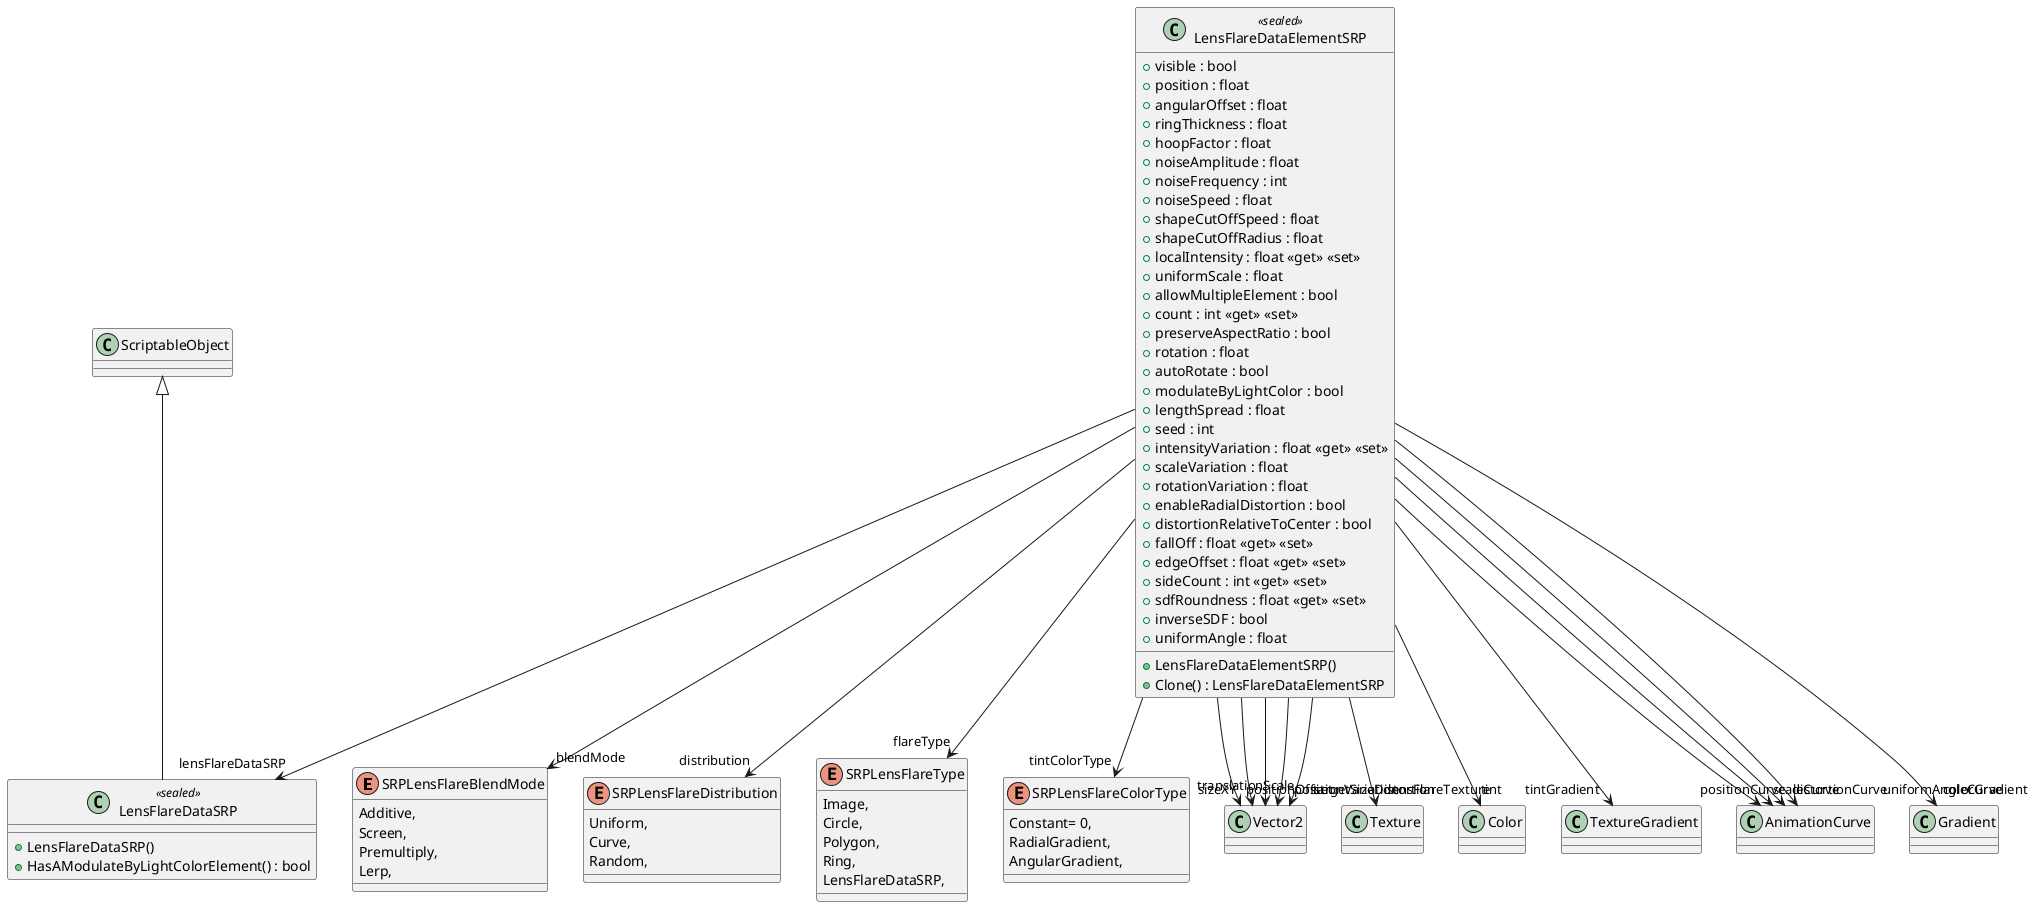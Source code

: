 @startuml
enum SRPLensFlareBlendMode {
    Additive,
    Screen,
    Premultiply,
    Lerp,
}
enum SRPLensFlareDistribution {
    Uniform,
    Curve,
    Random,
}
enum SRPLensFlareType {
    Image,
    Circle,
    Polygon,
    Ring,
    LensFlareDataSRP,
}
enum SRPLensFlareColorType {
    Constant= 0,
    RadialGradient,
    AngularGradient,
}
class LensFlareDataElementSRP <<sealed>> {
    + LensFlareDataElementSRP()
    + Clone() : LensFlareDataElementSRP
    + visible : bool
    + position : float
    + angularOffset : float
    + ringThickness : float
    + hoopFactor : float
    + noiseAmplitude : float
    + noiseFrequency : int
    + noiseSpeed : float
    + shapeCutOffSpeed : float
    + shapeCutOffRadius : float
    + localIntensity : float <<get>> <<set>>
    + uniformScale : float
    + allowMultipleElement : bool
    + count : int <<get>> <<set>>
    + preserveAspectRatio : bool
    + rotation : float
    + autoRotate : bool
    + modulateByLightColor : bool
    + lengthSpread : float
    + seed : int
    + intensityVariation : float <<get>> <<set>>
    + scaleVariation : float
    + rotationVariation : float
    + enableRadialDistortion : bool
    + distortionRelativeToCenter : bool
    + fallOff : float <<get>> <<set>>
    + edgeOffset : float <<get>> <<set>>
    + sideCount : int <<get>> <<set>>
    + sdfRoundness : float <<get>> <<set>>
    + inverseSDF : bool
    + uniformAngle : float
}
class LensFlareDataSRP <<sealed>> {
    + LensFlareDataSRP()
    + HasAModulateByLightColorElement() : bool
}
LensFlareDataElementSRP --> "lensFlareDataSRP" LensFlareDataSRP
LensFlareDataElementSRP --> "positionOffset" Vector2
LensFlareDataElementSRP --> "translationScale" Vector2
LensFlareDataElementSRP --> "lensFlareTexture" Texture
LensFlareDataElementSRP --> "sizeXY" Vector2
LensFlareDataElementSRP --> "tintColorType" SRPLensFlareColorType
LensFlareDataElementSRP --> "tint" Color
LensFlareDataElementSRP --> "tintGradient" TextureGradient
LensFlareDataElementSRP --> "blendMode" SRPLensFlareBlendMode
LensFlareDataElementSRP --> "flareType" SRPLensFlareType
LensFlareDataElementSRP --> "distribution" SRPLensFlareDistribution
LensFlareDataElementSRP --> "positionCurve" AnimationCurve
LensFlareDataElementSRP --> "scaleCurve" AnimationCurve
LensFlareDataElementSRP --> "colorGradient" Gradient
LensFlareDataElementSRP --> "positionVariation" Vector2
LensFlareDataElementSRP --> "targetSizeDistortion" Vector2
LensFlareDataElementSRP --> "distortionCurve" AnimationCurve
LensFlareDataElementSRP --> "uniformAngleCurve" AnimationCurve
ScriptableObject <|-- LensFlareDataSRP
@enduml
